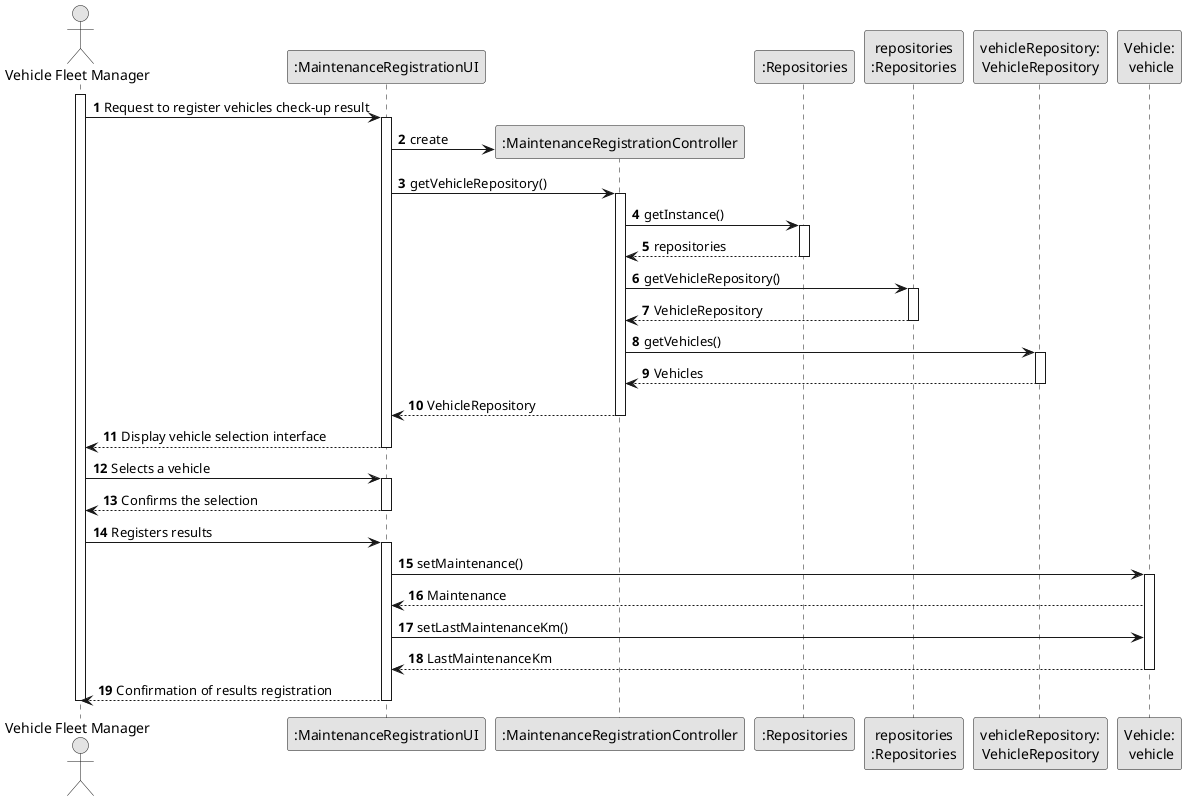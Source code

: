 @startuml
skinparam monochrome true
skinparam packageStyle rectangle
skinparam shadowing false

autonumber

'hide footbox
actor "Vehicle Fleet Manager" as ADM
participant ":MaintenanceRegistrationUI" as UI
participant ":MaintenanceRegistrationController" as CTRL
participant ":Repositories" as RepositorySingleton
participant "repositories\n:Repositories" as PLAT
participant "vehicleRepository:\nVehicleRepository" as VehicleRepository
participant "Vehicle:\n vehicle" as Vehicle
activate ADM

    ADM -> UI : Request to register vehicles check-up result

    activate UI

        UI -> CTRL** : create

        UI -> CTRL : getVehicleRepository()
        activate CTRL

            CTRL -> RepositorySingleton : getInstance()
            activate RepositorySingleton

                RepositorySingleton --> CTRL: repositories
            deactivate RepositorySingleton

            CTRL -> PLAT : getVehicleRepository()
            activate PLAT

                PLAT --> CTRL: VehicleRepository
            deactivate PLAT

            CTRL -> VehicleRepository : getVehicles()
            activate VehicleRepository

                VehicleRepository --> CTRL : Vehicles
            deactivate VehicleRepository


            CTRL --> UI : VehicleRepository
        deactivate CTRL

        UI --> ADM : Display vehicle selection interface
    deactivate UI

    ADM -> UI : Selects a vehicle
    activate UI

        UI --> ADM :Confirms the selection
    deactivate UI

    ADM -> UI : Registers results
    activate UI

        UI -> Vehicle : setMaintenance()
        activate Vehicle

        Vehicle --> UI : Maintenance

        UI -> Vehicle : setLastMaintenanceKm()

        Vehicle --> UI : LastMaintenanceKm
        deactivate Vehicle
        UI --> ADM : Confirmation of results registration
    deactivate UI



deactivate ADM

@enduml